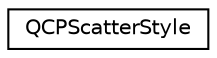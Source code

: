 digraph "Graphical Class Hierarchy"
{
  edge [fontname="Helvetica",fontsize="10",labelfontname="Helvetica",labelfontsize="10"];
  node [fontname="Helvetica",fontsize="10",shape=record];
  rankdir="LR";
  Node0 [label="QCPScatterStyle",height=0.2,width=0.4,color="black", fillcolor="white", style="filled",URL="$classQCPScatterStyle.html",tooltip="Represents the visual appearance of scatter points. "];
}
